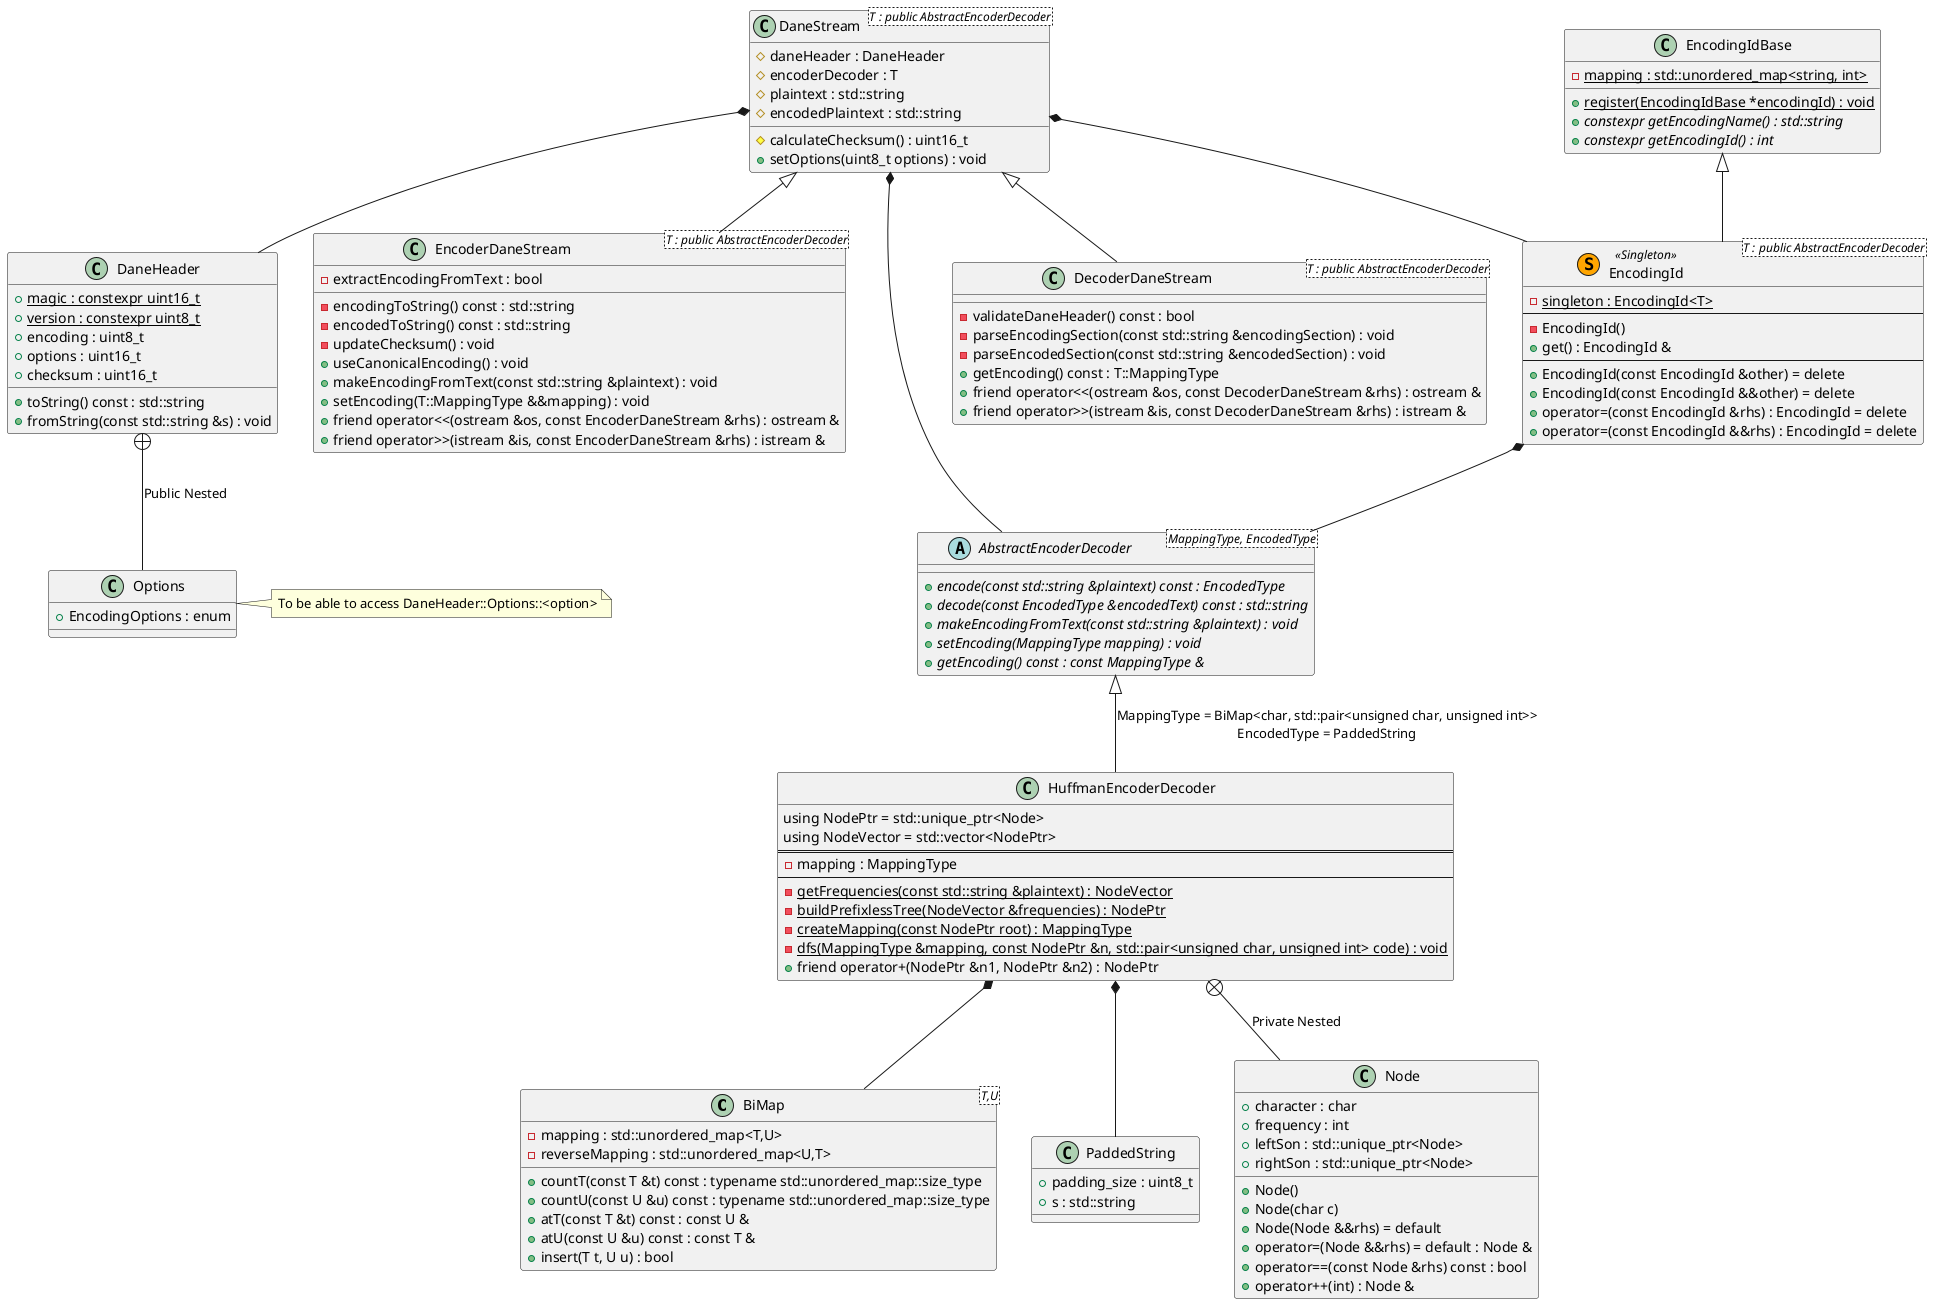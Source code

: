 @startuml dane
class BiMap<T,U> {
	- {field}	mapping : std::unordered_map<T,U>
	- {field}	reverseMapping : std::unordered_map<U,T>
	+ {method}	countT(const T &t) const : typename std::unordered_map::size_type
	+ {method}	countU(const U &u) const : typename std::unordered_map::size_type
	+ {method}	atT(const T &t) const : const U &
	+ {method}	atU(const U &u) const : const T &
	+ {method}	insert(T t, U u) : bool
}

class PaddedString {
	+ {field}	padding_size : uint8_t
	+ {field}	s : std::string
}

abstract class AbstractEncoderDecoder<MappingType, EncodedType> {
	+ {method}	{abstract} encode(const std::string &plaintext) const : EncodedType
	+ {method}	{abstract} decode(const EncodedType &encodedText) const : std::string
	+ {method}	{abstract} makeEncodingFromText(const std::string &plaintext) : void
	+ {method}	{abstract} setEncoding(MappingType mapping) : void
	+ {method}	{abstract} getEncoding() const : const MappingType &
}

AbstractEncoderDecoder <|-- HuffmanEncoderDecoder : \
MappingType = BiMap<char, std::pair<unsigned char, unsigned int>>\n\
EncodedType = PaddedString
HuffmanEncoderDecoder *-- BiMap
HuffmanEncoderDecoder *-- PaddedString
HuffmanEncoderDecoder +-- Node : "Private Nested"
class HuffmanEncoderDecoder {
	using NodePtr = std::unique_ptr<Node>
	using NodeVector = std::vector<NodePtr>
	==
	- {field}	mapping : MappingType
	--
	- {method}	{static} getFrequencies(const std::string &plaintext) : NodeVector
	- {method}	{static} buildPrefixlessTree(NodeVector &frequencies) : NodePtr
	- {method}	{static} createMapping(const NodePtr root) : MappingType
	- {method}	{static} dfs(MappingType &mapping, const NodePtr &n, \
std::pair<unsigned char, unsigned int> code) : void
	+ {method}	friend operator+(NodePtr &n1, NodePtr &n2) : NodePtr
}

class Node {
	+ {field}	character : char
	+ {field}	frequency : int
	+ {field}	leftSon : std::unique_ptr<Node>
	+ {field}	rightSon : std::unique_ptr<Node>
	+ {method}	Node()
	+ {method}	Node(char c)
	+ {method}	Node(Node &&rhs) = default
	+ {method}	operator=(Node &&rhs) = default : Node &
	+ {method}	operator==(const Node &rhs) const : bool
	+ {method}	operator++(int) : Node &
}

DaneStream *-- DaneHeader
class DaneHeader {
	+ {field}	{static} magic : constexpr uint16_t
	+ {field}	{static} version : constexpr uint8_t
	+ {field}	encoding : uint8_t
	+ {field}	options : uint16_t
	+ {field}	checksum : uint16_t
	+ {method}	toString() const : std::string
	+ {method}	fromString(const std::string &s) : void
}

DaneHeader +-- Options : Public Nested
note right of Options : To be able to access DaneHeader::Options::<option>
class Options {
	+ {field}	EncodingOptions : enum
}

DaneStream *-- AbstractEncoderDecoder
DaneStream *-- EncodingId
class DaneStream<T : public AbstractEncoderDecoder> {
	# {field}	daneHeader : DaneHeader
	# {field}	encoderDecoder : T
	# {field}	plaintext : std::string
	# {field}	encodedPlaintext : std::string
	# {method}	calculateChecksum() : uint16_t
	+ {method}	setOptions(uint8_t options) : void
}

DaneStream <|-- EncoderDaneStream
class EncoderDaneStream<T : public AbstractEncoderDecoder> {
	- {field}	extractEncodingFromText : bool
	- {method}	encodingToString() const : std::string
	- {method}	encodedToString() const : std::string
	- {method}	updateChecksum() : void
	+ {method}	useCanonicalEncoding() : void
	+ {method}	makeEncodingFromText(const std::string &plaintext) : void
	+ {method}	setEncoding(T::MappingType &&mapping) : void
	+ {method}	friend operator<<(ostream &os, const EncoderDaneStream &rhs) : ostream &
	+ {method}	friend operator>>(istream &is, const EncoderDaneStream &rhs) : istream &
}

DaneStream <|-- DecoderDaneStream
class DecoderDaneStream<T : public AbstractEncoderDecoder> {
	- {method}	validateDaneHeader() const : bool
	- {method}	parseEncodingSection(const std::string &encodingSection) : void
	- {method}	parseEncodedSection(const std::string &encodedSection) : void
	+ {method}	getEncoding() const : T::MappingType
	+ {method}	friend operator<<(ostream &os, const DecoderDaneStream &rhs) : ostream &
	+ {method}	friend operator>>(istream &is, const DecoderDaneStream &rhs) : istream &
}

class EncodingIdBase {
	- {field}	{static} mapping : std::unordered_map<string, int>
	+ {method}	{static} register(EncodingIdBase *encodingId) : void
	+ {method}	{abstract} constexpr getEncodingName() : std::string
	+ {method}	{abstract} constexpr getEncodingId() : int
}

EncodingIdBase <|-- EncodingId
EncodingId *-- AbstractEncoderDecoder
class EncodingId<T : public AbstractEncoderDecoder> << (S,Orange) Singleton >> {
	- {field}	{static} singleton : EncodingId<T>
	--
	- {method}	EncodingId()
	+ {method}	get() : EncodingId &
	--
	+ {method}	EncodingId(const EncodingId &other) = delete
	+ {method}	EncodingId(const EncodingId &&other) = delete
	+ {method}	operator=(const EncodingId &rhs) : EncodingId = delete
	+ {method}	operator=(const EncodingId &&rhs) : EncodingId = delete
}

@enduml
